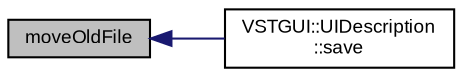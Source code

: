digraph "moveOldFile"
{
  bgcolor="transparent";
  edge [fontname="Arial",fontsize="9",labelfontname="Arial",labelfontsize="9"];
  node [fontname="Arial",fontsize="9",shape=record];
  rankdir="LR";
  Node1 [label="moveOldFile",height=0.2,width=0.4,color="black", fillcolor="grey75", style="filled" fontcolor="black"];
  Node1 -> Node2 [dir="back",color="midnightblue",fontsize="9",style="solid",fontname="Arial"];
  Node2 [label="VSTGUI::UIDescription\l::save",height=0.2,width=0.4,color="black",URL="$class_v_s_t_g_u_i_1_1_u_i_description.html#a5141968978ba1cf93e31829eca8abc3c"];
}
